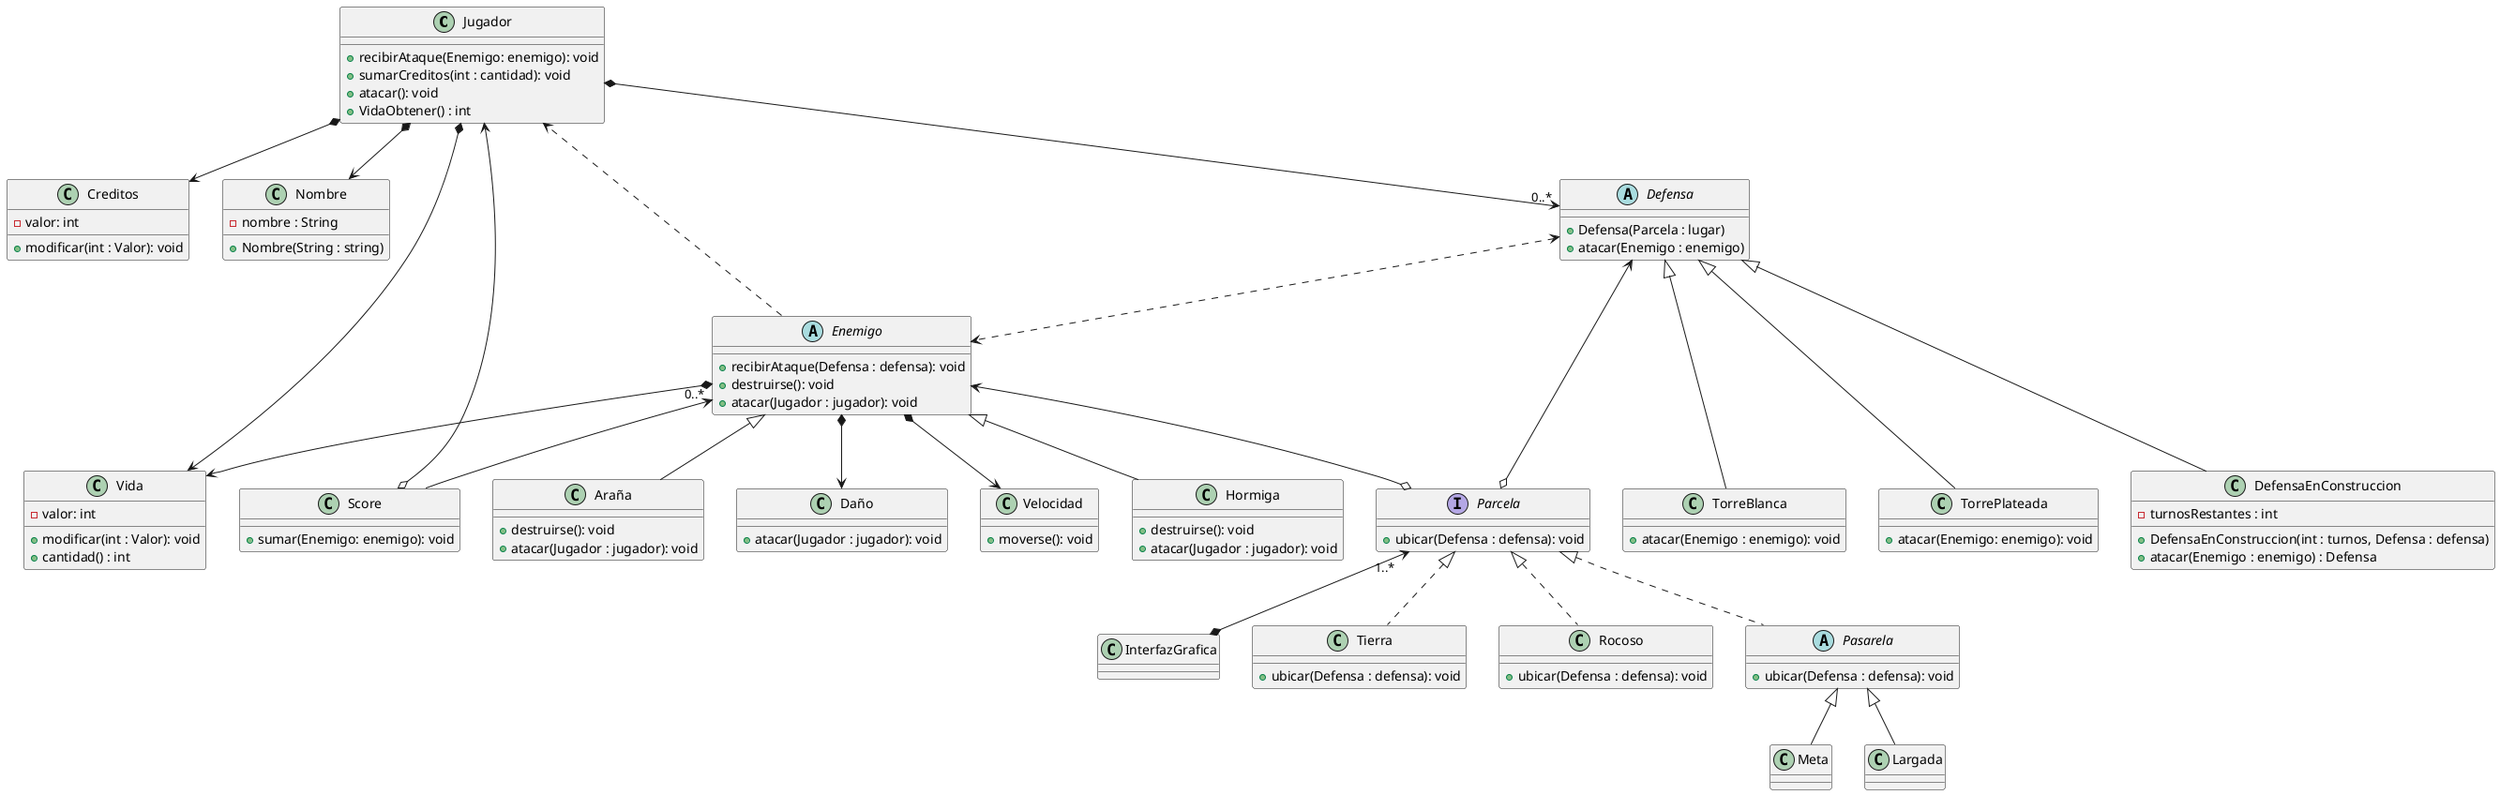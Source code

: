 @startuml
'https://plantuml.com/class-diagram

class Jugador {
    +recibirAtaque(Enemigo: enemigo): void
    +sumarCreditos(int : cantidad): void
    +atacar(): void
    +VidaObtener() : int
}

class Creditos {
    -valor: int
    +modificar(int : Valor): void
}

class Nombre {
    -nombre : String
    +Nombre(String : string)
}

class Vida {
    -valor: int
    +modificar(int : Valor): void
    +cantidad() : int
}

class Score {
    +sumar(Enemigo: enemigo): void
}

abstract class Defensa {
    +Defensa(Parcela : lugar)
    +atacar(Enemigo : enemigo)
}

class TorreBlanca{
    +atacar(Enemigo : enemigo): void
}

class TorrePlateada{
    +atacar(Enemigo: enemigo): void
}

class DefensaEnConstruccion{
    -turnosRestantes : int
    +DefensaEnConstruccion(int : turnos, Defensa : defensa)
    +atacar(Enemigo : enemigo) : Defensa
}

interface Parcela {
    +ubicar(Defensa : defensa): void
}

class InterfazGrafica {}

class Tierra {
    +ubicar(Defensa : defensa): void
}

class Rocoso {
    +ubicar(Defensa : defensa): void
}

abstract class Pasarela {
    +ubicar(Defensa : defensa): void
}

class Meta {}
class Largada {}

abstract class Enemigo {
    +recibirAtaque(Defensa : defensa): void
    +destruirse(): void
    +atacar(Jugador : jugador): void
}

class Hormiga {
    +destruirse(): void
    +atacar(Jugador : jugador): void
}

class Araña {
    +destruirse(): void
    +atacar(Jugador : jugador): void
}

class Daño {
    +atacar(Jugador : jugador): void
}

class Velocidad {
    +moverse(): void
}

Jugador  *-->  Creditos
Jugador  *-->  Nombre
Jugador  *-->  Vida
Jugador  *--> "0..*" Defensa
Score  o-->  Jugador

Defensa <|--- TorreBlanca
Defensa <|--- TorrePlateada
Defensa <|--- DefensaEnConstruccion
Defensa <..> Enemigo

Parcela o--> Defensa
Parcela "1..*" <--*  InterfazGrafica
Parcela <|.. Tierra
Parcela <|.. Rocoso
Parcela <|.. Pasarela

Pasarela <|-- Meta
Pasarela <|-- Largada

Enemigo <|-- Hormiga
Enemigo <|-- Araña
Enemigo *--> Daño
Enemigo *--> Velocidad
Enemigo "0..*" <--  Score
Enemigo ..> Jugador
Enemigo *--> Vida
Enemigo <--o Parcela




@enduml